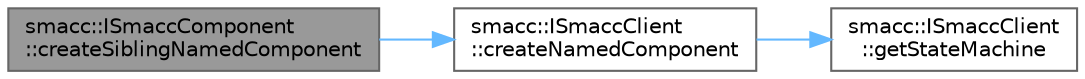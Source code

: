 digraph "smacc::ISmaccComponent::createSiblingNamedComponent"
{
 // LATEX_PDF_SIZE
  bgcolor="transparent";
  edge [fontname=Helvetica,fontsize=10,labelfontname=Helvetica,labelfontsize=10];
  node [fontname=Helvetica,fontsize=10,shape=box,height=0.2,width=0.4];
  rankdir="LR";
  Node1 [label="smacc::ISmaccComponent\l::createSiblingNamedComponent",height=0.2,width=0.4,color="gray40", fillcolor="grey60", style="filled", fontcolor="black",tooltip=" "];
  Node1 -> Node2 [color="steelblue1",style="solid"];
  Node2 [label="smacc::ISmaccClient\l::createNamedComponent",height=0.2,width=0.4,color="grey40", fillcolor="white", style="filled",URL="$classsmacc_1_1ISmaccClient.html#affcc2f95bc993b5f07ef0d6ab6eec8f1",tooltip=" "];
  Node2 -> Node3 [color="steelblue1",style="solid"];
  Node3 [label="smacc::ISmaccClient\l::getStateMachine",height=0.2,width=0.4,color="grey40", fillcolor="white", style="filled",URL="$classsmacc_1_1ISmaccClient.html#aec51d4712404cb9882b86e4c854bb93a",tooltip=" "];
}
